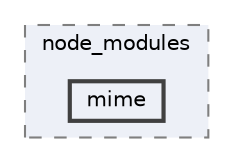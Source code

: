 digraph "pkiclassroomrescheduler/src/main/frontend/node_modules/mime"
{
 // LATEX_PDF_SIZE
  bgcolor="transparent";
  edge [fontname=Helvetica,fontsize=10,labelfontname=Helvetica,labelfontsize=10];
  node [fontname=Helvetica,fontsize=10,shape=box,height=0.2,width=0.4];
  compound=true
  subgraph clusterdir_72953eda66ccb3a2722c28e1c3e6c23b {
    graph [ bgcolor="#edf0f7", pencolor="grey50", label="node_modules", fontname=Helvetica,fontsize=10 style="filled,dashed", URL="dir_72953eda66ccb3a2722c28e1c3e6c23b.html",tooltip=""]
  dir_7fe975b77545440f326c12180728d654 [label="mime", fillcolor="#edf0f7", color="grey25", style="filled,bold", URL="dir_7fe975b77545440f326c12180728d654.html",tooltip=""];
  }
}
